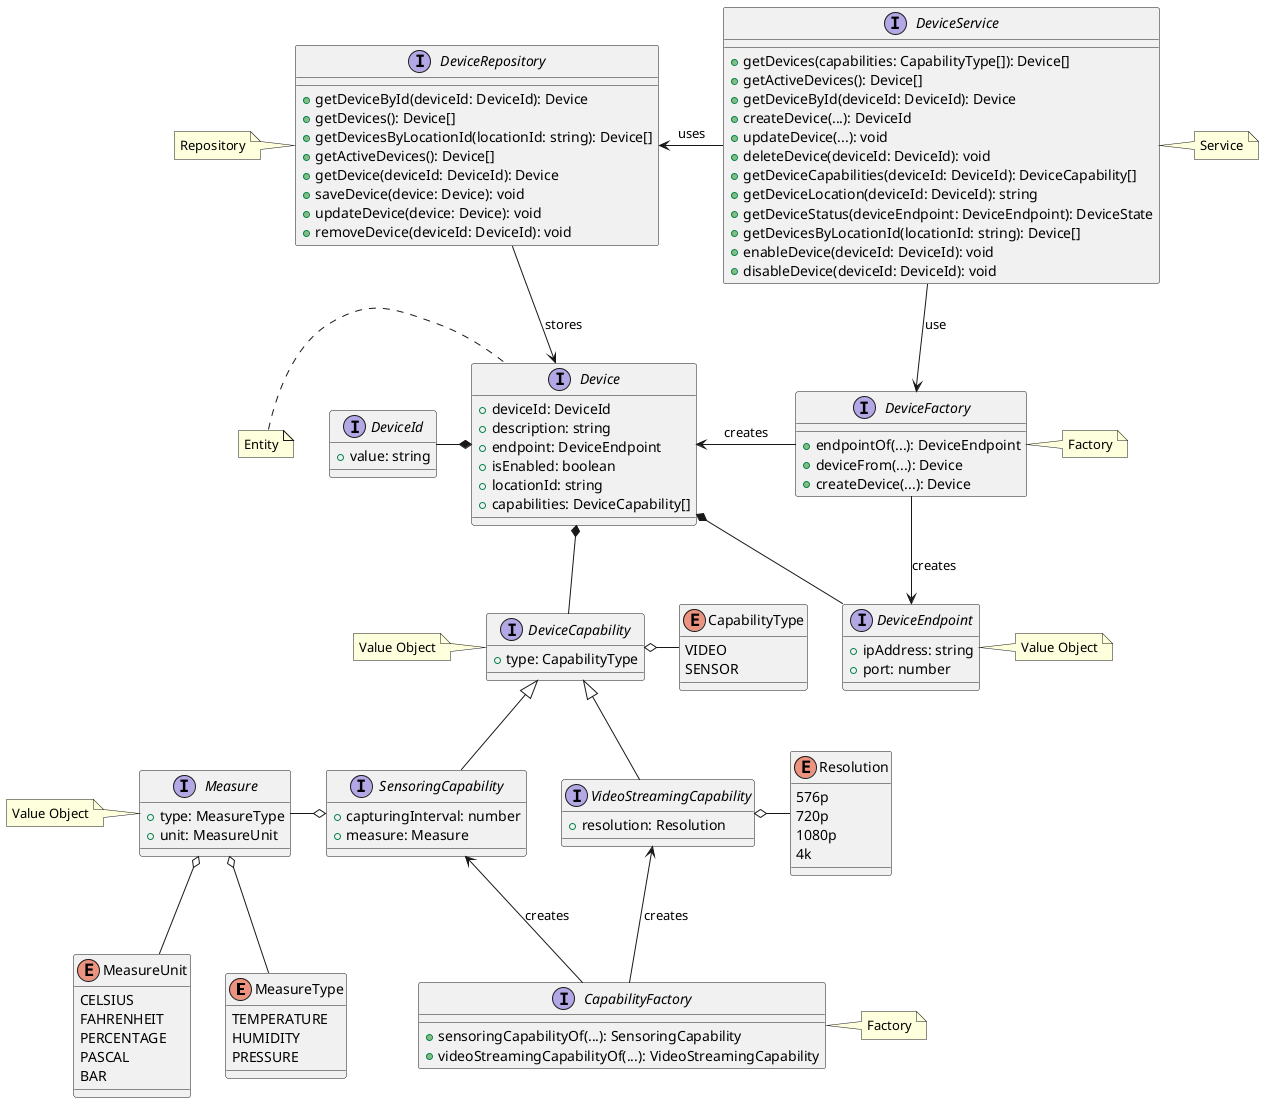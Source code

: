 @startuml


enum MeasureType {
  TEMPERATURE
  HUMIDITY
  PRESSURE
}

enum MeasureUnit {
  CELSIUS
  FAHRENHEIT
  PERCENTAGE
  PASCAL
  BAR
}

interface Measure {
  + type: MeasureType
  + unit: MeasureUnit
}
note left of Measure: Value Object
Measure o-- MeasureType
Measure o-- MeasureUnit





'------------ DEVICES ------------


interface DeviceId {
  + value: string
}

interface DeviceEndpoint {
  + ipAddress: string
  + port: number
}
note right of DeviceEndpoint: Value Object

enum CapabilityType {
  VIDEO
  SENSOR
}

interface DeviceCapability {
  + type: CapabilityType
}
note left of DeviceCapability: Value Object
DeviceCapability o- CapabilityType

interface VideoStreamingCapability {
  + resolution: Resolution
}
VideoStreamingCapability -up-|> DeviceCapability
VideoStreamingCapability o- Resolution

enum Resolution {
  576p
  720p
  1080p
  4k
}

interface SensoringCapability {
  + capturingInterval: number
  + measure: Measure
}
SensoringCapability -up-|> DeviceCapability
SensoringCapability o-left- Measure

interface CapabilityFactory {
  + sensoringCapabilityOf(...): SensoringCapability
  + videoStreamingCapabilityOf(...): VideoStreamingCapability
}
note right of CapabilityFactory: Factory

CapabilityFactory -up-> SensoringCapability: creates
CapabilityFactory -up-> VideoStreamingCapability: creates

interface Device {
  + deviceId: DeviceId
  + description: string
  + endpoint: DeviceEndpoint
  + isEnabled: boolean
  + locationId: string
  + capabilities: DeviceCapability[]
}
Device *-left- DeviceId
Device *-- DeviceEndpoint
Device *-- DeviceCapability


interface DeviceFactory {
  + endpointOf(...): DeviceEndpoint
  + deviceFrom(...): Device
  + createDevice(...): Device
}
note right of DeviceFactory: Factory

interface DeviceRepository {
  + getDeviceById(deviceId: DeviceId): Device
  + getDevices(): Device[]
  + getDevicesByLocationId(locationId: string): Device[]
  + getActiveDevices(): Device[]
  + getDevice(deviceId: DeviceId): Device
  + saveDevice(device: Device): void
  + updateDevice(device: Device): void
  + removeDevice(deviceId: DeviceId): void
}
note left of DeviceRepository: Repository

interface DeviceService {
  + getDevices(capabilities: CapabilityType[]): Device[]
  + getActiveDevices(): Device[]
  + getDeviceById(deviceId: DeviceId): Device
  + createDevice(...): DeviceId
  + updateDevice(...): void
  + deleteDevice(deviceId: DeviceId): void
  + getDeviceCapabilities(deviceId: DeviceId): DeviceCapability[]
  + getDeviceLocation(deviceId: DeviceId): string
  + getDeviceStatus(deviceEndpoint: DeviceEndpoint): DeviceState
  + getDevicesByLocationId(locationId: string): Device[]
  + enableDevice(deviceId: DeviceId): void
  + disableDevice(deviceId: DeviceId): void
}
note right of DeviceService: Service

DeviceFactory -left-> Device: creates
DeviceFactory --> DeviceEndpoint: creates
DeviceRepository --> Device : stores
DeviceService -left-> DeviceRepository: uses
DeviceService --> DeviceFactory: use

note left of Device: Entity



@enduml
